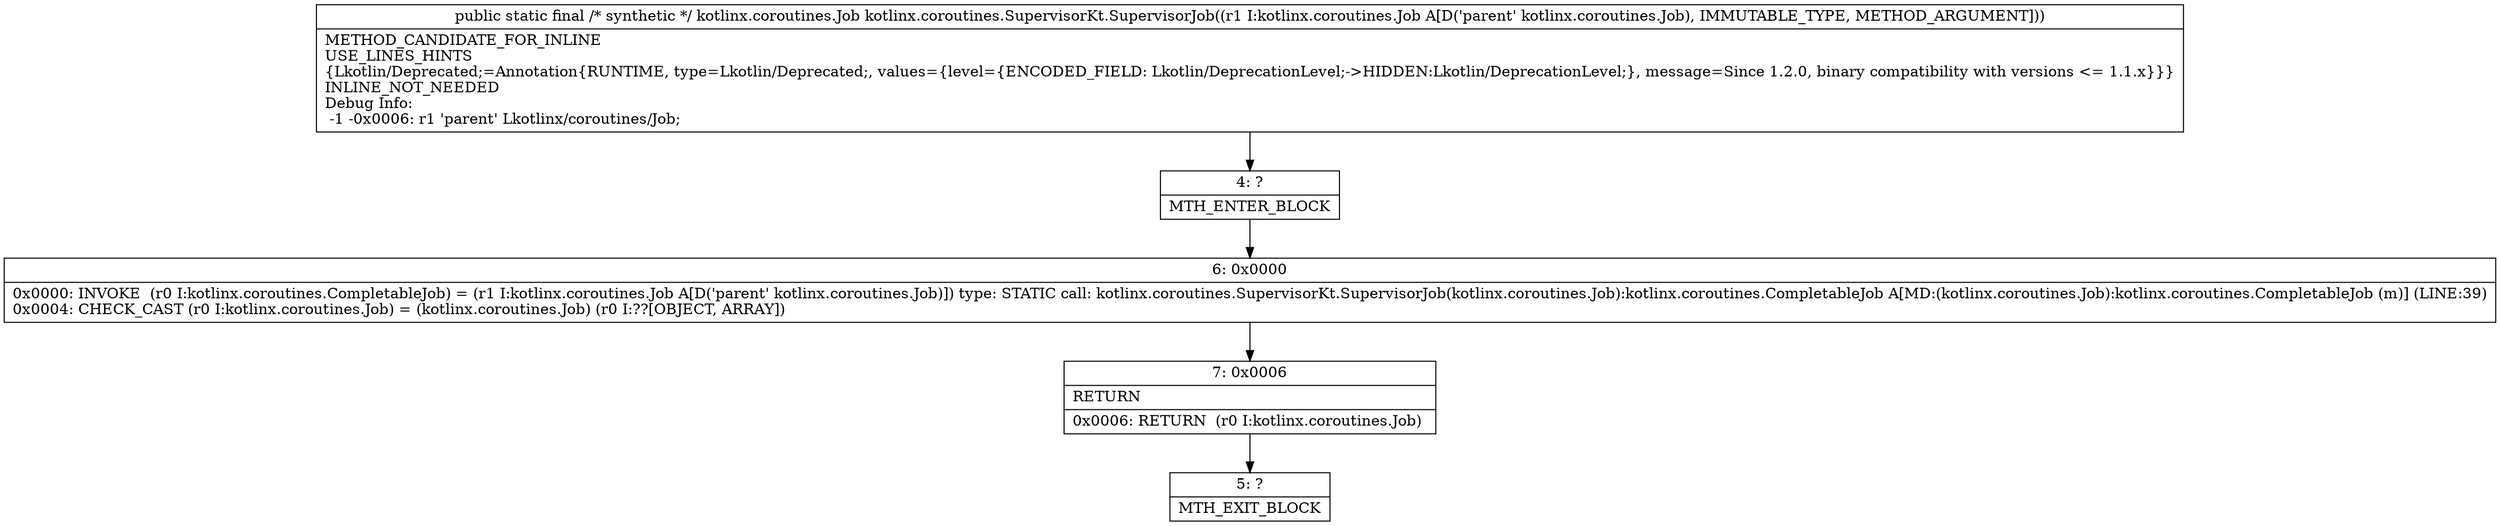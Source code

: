 digraph "CFG forkotlinx.coroutines.SupervisorKt.SupervisorJob(Lkotlinx\/coroutines\/Job;)Lkotlinx\/coroutines\/Job;" {
Node_4 [shape=record,label="{4\:\ ?|MTH_ENTER_BLOCK\l}"];
Node_6 [shape=record,label="{6\:\ 0x0000|0x0000: INVOKE  (r0 I:kotlinx.coroutines.CompletableJob) = (r1 I:kotlinx.coroutines.Job A[D('parent' kotlinx.coroutines.Job)]) type: STATIC call: kotlinx.coroutines.SupervisorKt.SupervisorJob(kotlinx.coroutines.Job):kotlinx.coroutines.CompletableJob A[MD:(kotlinx.coroutines.Job):kotlinx.coroutines.CompletableJob (m)] (LINE:39)\l0x0004: CHECK_CAST (r0 I:kotlinx.coroutines.Job) = (kotlinx.coroutines.Job) (r0 I:??[OBJECT, ARRAY]) \l}"];
Node_7 [shape=record,label="{7\:\ 0x0006|RETURN\l|0x0006: RETURN  (r0 I:kotlinx.coroutines.Job) \l}"];
Node_5 [shape=record,label="{5\:\ ?|MTH_EXIT_BLOCK\l}"];
MethodNode[shape=record,label="{public static final \/* synthetic *\/ kotlinx.coroutines.Job kotlinx.coroutines.SupervisorKt.SupervisorJob((r1 I:kotlinx.coroutines.Job A[D('parent' kotlinx.coroutines.Job), IMMUTABLE_TYPE, METHOD_ARGUMENT]))  | METHOD_CANDIDATE_FOR_INLINE\lUSE_LINES_HINTS\l\{Lkotlin\/Deprecated;=Annotation\{RUNTIME, type=Lkotlin\/Deprecated;, values=\{level=\{ENCODED_FIELD: Lkotlin\/DeprecationLevel;\-\>HIDDEN:Lkotlin\/DeprecationLevel;\}, message=Since 1.2.0, binary compatibility with versions \<= 1.1.x\}\}\}\lINLINE_NOT_NEEDED\lDebug Info:\l  \-1 \-0x0006: r1 'parent' Lkotlinx\/coroutines\/Job;\l}"];
MethodNode -> Node_4;Node_4 -> Node_6;
Node_6 -> Node_7;
Node_7 -> Node_5;
}

